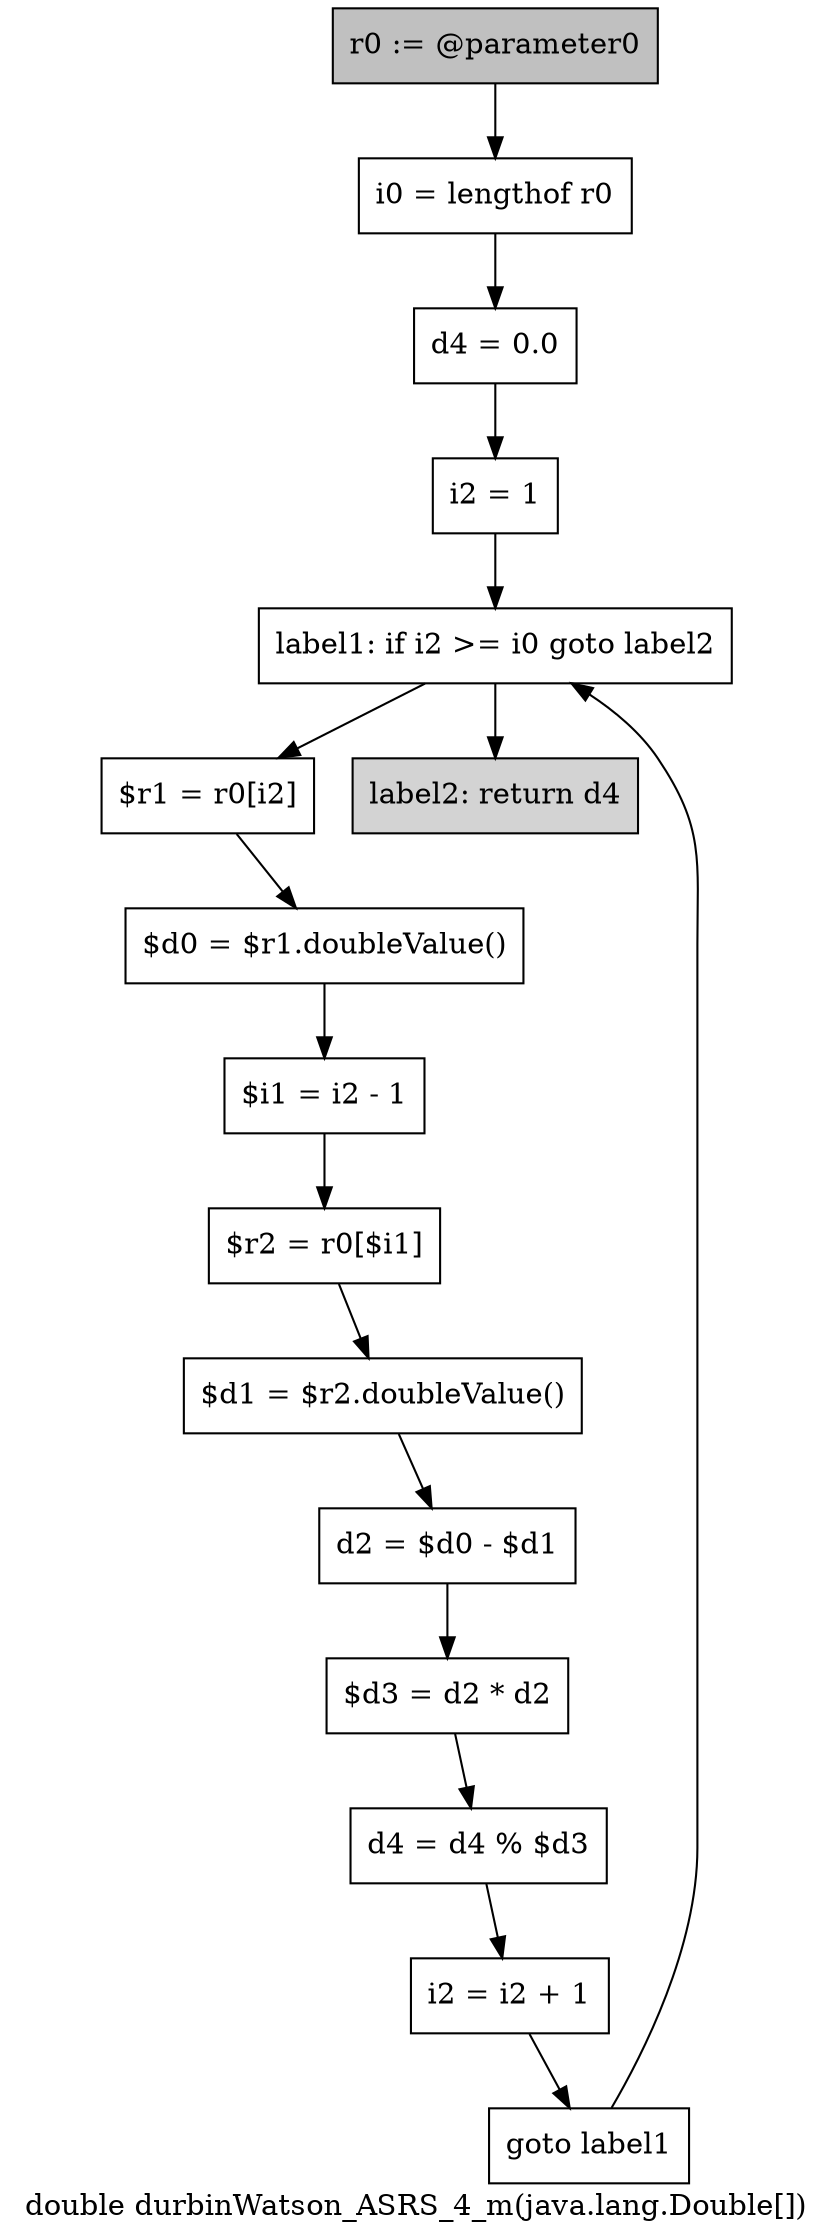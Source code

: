 digraph "double durbinWatson_ASRS_4_m(java.lang.Double[])" {
    label="double durbinWatson_ASRS_4_m(java.lang.Double[])";
    node [shape=box];
    "0" [style=filled,fillcolor=gray,label="r0 := @parameter0",];
    "1" [label="i0 = lengthof r0",];
    "0"->"1";
    "2" [label="d4 = 0.0",];
    "1"->"2";
    "3" [label="i2 = 1",];
    "2"->"3";
    "4" [label="label1: if i2 >= i0 goto label2",];
    "3"->"4";
    "5" [label="$r1 = r0[i2]",];
    "4"->"5";
    "15" [style=filled,fillcolor=lightgray,label="label2: return d4",];
    "4"->"15";
    "6" [label="$d0 = $r1.doubleValue()",];
    "5"->"6";
    "7" [label="$i1 = i2 - 1",];
    "6"->"7";
    "8" [label="$r2 = r0[$i1]",];
    "7"->"8";
    "9" [label="$d1 = $r2.doubleValue()",];
    "8"->"9";
    "10" [label="d2 = $d0 - $d1",];
    "9"->"10";
    "11" [label="$d3 = d2 * d2",];
    "10"->"11";
    "12" [label="d4 = d4 % $d3",];
    "11"->"12";
    "13" [label="i2 = i2 + 1",];
    "12"->"13";
    "14" [label="goto label1",];
    "13"->"14";
    "14"->"4";
}
